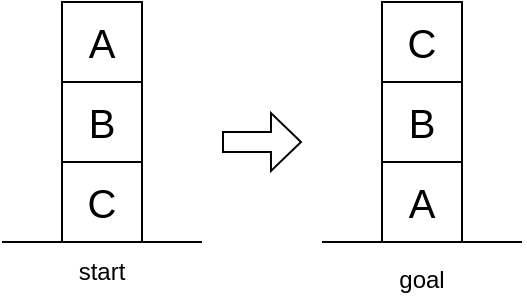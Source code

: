 <mxfile version="17.2.1" type="device"><diagram id="r8ogiY8uB4qGxXzg6cRb" name="Page-1"><mxGraphModel dx="521" dy="393" grid="1" gridSize="10" guides="1" tooltips="1" connect="1" arrows="1" fold="1" page="1" pageScale="1" pageWidth="300" pageHeight="200" math="0" shadow="0"><root><mxCell id="0"/><mxCell id="1" parent="0"/><mxCell id="Cyops-_B1zUC9Qu3noZl-1" value="" style="endArrow=none;html=1;rounded=0;" parent="1" edge="1"><mxGeometry width="50" height="50" relative="1" as="geometry"><mxPoint x="10" y="160" as="sourcePoint"/><mxPoint x="110" y="160" as="targetPoint"/></mxGeometry></mxCell><mxCell id="Cyops-_B1zUC9Qu3noZl-9" value="start" style="text;html=1;strokeColor=none;fillColor=none;align=center;verticalAlign=middle;whiteSpace=wrap;rounded=0;" parent="1" vertex="1"><mxGeometry x="40" y="160" width="40" height="30" as="geometry"/></mxCell><mxCell id="Cyops-_B1zUC9Qu3noZl-11" value="&lt;font style=&quot;font-size: 12px&quot;&gt;goal&lt;/font&gt;" style="text;html=1;strokeColor=none;fillColor=none;align=center;verticalAlign=middle;whiteSpace=wrap;rounded=0;fontSize=20;" parent="1" vertex="1"><mxGeometry x="200" y="160" width="40" height="30" as="geometry"/></mxCell><mxCell id="Cyops-_B1zUC9Qu3noZl-19" value="" style="group" parent="1" vertex="1" connectable="0"><mxGeometry x="200" y="120" width="40" height="40" as="geometry"/></mxCell><mxCell id="Cyops-_B1zUC9Qu3noZl-20" value="" style="whiteSpace=wrap;html=1;aspect=fixed;" parent="Cyops-_B1zUC9Qu3noZl-19" vertex="1"><mxGeometry width="40" height="40" as="geometry"/></mxCell><mxCell id="Cyops-_B1zUC9Qu3noZl-21" value="&lt;font style=&quot;font-size: 20px&quot;&gt;A&lt;/font&gt;" style="text;html=1;strokeColor=none;fillColor=none;align=center;verticalAlign=middle;whiteSpace=wrap;rounded=0;" parent="Cyops-_B1zUC9Qu3noZl-19" vertex="1"><mxGeometry width="40" height="40" as="geometry"/></mxCell><mxCell id="Cyops-_B1zUC9Qu3noZl-22" value="" style="group" parent="1" vertex="1" connectable="0"><mxGeometry x="200" y="80" width="40" height="40" as="geometry"/></mxCell><mxCell id="Cyops-_B1zUC9Qu3noZl-23" value="" style="whiteSpace=wrap;html=1;aspect=fixed;" parent="Cyops-_B1zUC9Qu3noZl-22" vertex="1"><mxGeometry width="40" height="40" as="geometry"/></mxCell><mxCell id="Cyops-_B1zUC9Qu3noZl-24" value="&lt;font style=&quot;font-size: 20px&quot;&gt;B&lt;/font&gt;" style="text;html=1;strokeColor=none;fillColor=none;align=center;verticalAlign=middle;whiteSpace=wrap;rounded=0;" parent="Cyops-_B1zUC9Qu3noZl-22" vertex="1"><mxGeometry width="40" height="40" as="geometry"/></mxCell><mxCell id="KfjjlJhlWMhC8X2m5rmi-1" value="" style="group;shadow=0;" parent="1" vertex="1" connectable="0"><mxGeometry x="40" y="80" width="40" height="40" as="geometry"/></mxCell><mxCell id="KfjjlJhlWMhC8X2m5rmi-2" value="" style="whiteSpace=wrap;html=1;aspect=fixed;" parent="KfjjlJhlWMhC8X2m5rmi-1" vertex="1"><mxGeometry width="40" height="40" as="geometry"/></mxCell><mxCell id="KfjjlJhlWMhC8X2m5rmi-3" value="&lt;font style=&quot;font-size: 20px&quot;&gt;B&lt;/font&gt;" style="text;html=1;strokeColor=none;fillColor=none;align=center;verticalAlign=middle;whiteSpace=wrap;rounded=0;" parent="KfjjlJhlWMhC8X2m5rmi-1" vertex="1"><mxGeometry width="40" height="40" as="geometry"/></mxCell><mxCell id="KfjjlJhlWMhC8X2m5rmi-4" value="" style="group" parent="1" vertex="1" connectable="0"><mxGeometry x="40" y="120" width="40" height="40" as="geometry"/></mxCell><mxCell id="KfjjlJhlWMhC8X2m5rmi-5" value="" style="whiteSpace=wrap;html=1;aspect=fixed;" parent="KfjjlJhlWMhC8X2m5rmi-4" vertex="1"><mxGeometry width="40" height="40" as="geometry"/></mxCell><mxCell id="KfjjlJhlWMhC8X2m5rmi-6" value="&lt;font style=&quot;font-size: 20px&quot;&gt;C&lt;/font&gt;" style="text;html=1;strokeColor=none;fillColor=none;align=center;verticalAlign=middle;whiteSpace=wrap;rounded=0;" parent="KfjjlJhlWMhC8X2m5rmi-4" vertex="1"><mxGeometry width="40" height="40" as="geometry"/></mxCell><mxCell id="KfjjlJhlWMhC8X2m5rmi-7" value="" style="endArrow=none;html=1;rounded=0;" parent="1" edge="1"><mxGeometry width="50" height="50" relative="1" as="geometry"><mxPoint x="170" y="160" as="sourcePoint"/><mxPoint x="270" y="160" as="targetPoint"/></mxGeometry></mxCell><mxCell id="KfjjlJhlWMhC8X2m5rmi-9" value="" style="shape=flexArrow;endArrow=classic;html=1;rounded=0;strokeColor=default;endWidth=18;endSize=4.67;" parent="1" edge="1"><mxGeometry width="50" height="50" relative="1" as="geometry"><mxPoint x="120" y="110" as="sourcePoint"/><mxPoint x="160" y="110" as="targetPoint"/></mxGeometry></mxCell><mxCell id="48Dgt7q4sQmIvK9ChEaY-1" value="" style="group" parent="1" vertex="1" connectable="0"><mxGeometry x="200" y="40" width="40" height="40" as="geometry"/></mxCell><mxCell id="48Dgt7q4sQmIvK9ChEaY-2" value="" style="whiteSpace=wrap;html=1;aspect=fixed;" parent="48Dgt7q4sQmIvK9ChEaY-1" vertex="1"><mxGeometry width="40" height="40" as="geometry"/></mxCell><mxCell id="48Dgt7q4sQmIvK9ChEaY-3" value="&lt;font style=&quot;font-size: 20px&quot;&gt;C&lt;/font&gt;" style="text;html=1;strokeColor=none;fillColor=none;align=center;verticalAlign=middle;whiteSpace=wrap;rounded=0;" parent="48Dgt7q4sQmIvK9ChEaY-1" vertex="1"><mxGeometry width="40" height="40" as="geometry"/></mxCell><mxCell id="48Dgt7q4sQmIvK9ChEaY-4" value="" style="group;shadow=0;" parent="1" vertex="1" connectable="0"><mxGeometry x="40" y="40" width="40" height="40" as="geometry"/></mxCell><mxCell id="48Dgt7q4sQmIvK9ChEaY-5" value="" style="whiteSpace=wrap;html=1;aspect=fixed;" parent="48Dgt7q4sQmIvK9ChEaY-4" vertex="1"><mxGeometry width="40" height="40" as="geometry"/></mxCell><mxCell id="48Dgt7q4sQmIvK9ChEaY-6" value="&lt;font style=&quot;font-size: 20px&quot;&gt;A&lt;/font&gt;" style="text;html=1;strokeColor=none;fillColor=none;align=center;verticalAlign=middle;whiteSpace=wrap;rounded=0;" parent="48Dgt7q4sQmIvK9ChEaY-4" vertex="1"><mxGeometry width="40" height="40" as="geometry"/></mxCell></root></mxGraphModel></diagram></mxfile>